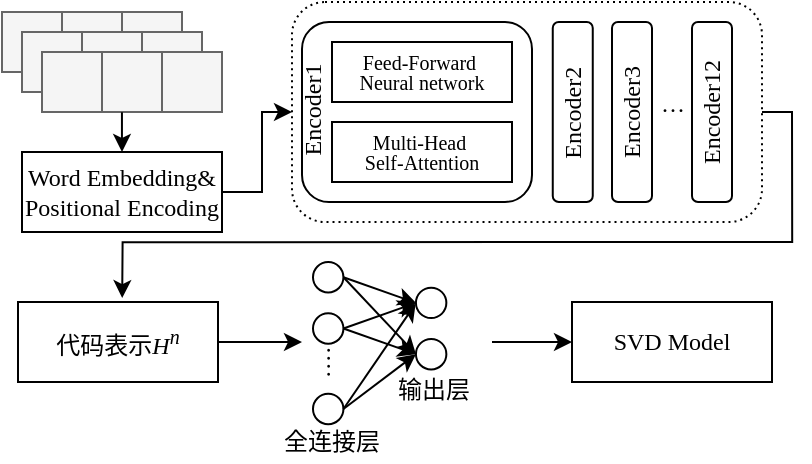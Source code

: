 <mxfile version="24.2.1" type="github">
  <diagram name="第 1 页" id="p74Cr0yr_PtNtTbxzLrv">
    <mxGraphModel dx="610" dy="323" grid="1" gridSize="10" guides="1" tooltips="1" connect="1" arrows="1" fold="1" page="1" pageScale="1" pageWidth="827" pageHeight="1169" math="0" shadow="0">
      <root>
        <mxCell id="0" />
        <mxCell id="1" parent="0" />
        <mxCell id="FqdO26yVTFGnQF6mDzrA-34" value="" style="edgeStyle=orthogonalEdgeStyle;rounded=0;orthogonalLoop=1;jettySize=auto;html=1;entryX=0;entryY=0.5;entryDx=0;entryDy=0;fontFamily=Times New Roman;" edge="1" parent="1" source="FqdO26yVTFGnQF6mDzrA-3" target="FqdO26yVTFGnQF6mDzrA-27">
          <mxGeometry relative="1" as="geometry">
            <mxPoint x="260" y="345" as="targetPoint" />
          </mxGeometry>
        </mxCell>
        <mxCell id="FqdO26yVTFGnQF6mDzrA-3" value="&lt;font style=&quot;font-size: 12px;&quot;&gt;Word Embedding&amp;amp;&lt;/font&gt;&lt;div&gt;&lt;font style=&quot;font-size: 12px;&quot;&gt;&lt;font&gt;Positional Encoding&lt;/font&gt;&lt;br&gt;&lt;/font&gt;&lt;/div&gt;" style="rounded=0;whiteSpace=wrap;html=1;fontFamily=Times New Roman;" vertex="1" parent="1">
          <mxGeometry x="135" y="355" width="100" height="40" as="geometry" />
        </mxCell>
        <mxCell id="FqdO26yVTFGnQF6mDzrA-15" value="" style="whiteSpace=wrap;html=1;rounded=0;fillColor=#f5f5f5;fontColor=#333333;strokeColor=#666666;fontFamily=Times New Roman;" vertex="1" parent="1">
          <mxGeometry x="125" y="285" width="30" height="30" as="geometry" />
        </mxCell>
        <mxCell id="FqdO26yVTFGnQF6mDzrA-16" value="" style="whiteSpace=wrap;html=1;rounded=0;fillColor=#f5f5f5;fontColor=#333333;strokeColor=#666666;fontFamily=Times New Roman;" vertex="1" parent="1">
          <mxGeometry x="155" y="285" width="30" height="30" as="geometry" />
        </mxCell>
        <mxCell id="FqdO26yVTFGnQF6mDzrA-17" value="" style="whiteSpace=wrap;html=1;rounded=0;fillColor=#f5f5f5;fontColor=#333333;strokeColor=#666666;fontFamily=Times New Roman;" vertex="1" parent="1">
          <mxGeometry x="185" y="285" width="30" height="30" as="geometry" />
        </mxCell>
        <mxCell id="FqdO26yVTFGnQF6mDzrA-18" value="" style="whiteSpace=wrap;html=1;rounded=0;fillColor=#f5f5f5;fontColor=#333333;strokeColor=#666666;fontFamily=Times New Roman;" vertex="1" parent="1">
          <mxGeometry x="135" y="295" width="30" height="30" as="geometry" />
        </mxCell>
        <mxCell id="FqdO26yVTFGnQF6mDzrA-19" value="" style="whiteSpace=wrap;html=1;rounded=0;fillColor=#f5f5f5;fontColor=#333333;strokeColor=#666666;fontFamily=Times New Roman;" vertex="1" parent="1">
          <mxGeometry x="165" y="295" width="30" height="30" as="geometry" />
        </mxCell>
        <mxCell id="FqdO26yVTFGnQF6mDzrA-20" value="" style="whiteSpace=wrap;html=1;rounded=0;fillColor=#f5f5f5;fontColor=#333333;strokeColor=#666666;fontFamily=Times New Roman;" vertex="1" parent="1">
          <mxGeometry x="195" y="295" width="30" height="30" as="geometry" />
        </mxCell>
        <mxCell id="FqdO26yVTFGnQF6mDzrA-21" value="" style="whiteSpace=wrap;html=1;rounded=0;fillColor=#f5f5f5;fontColor=#333333;strokeColor=#666666;fontFamily=Times New Roman;" vertex="1" parent="1">
          <mxGeometry x="145" y="305" width="30" height="30" as="geometry" />
        </mxCell>
        <mxCell id="FqdO26yVTFGnQF6mDzrA-22" value="" style="whiteSpace=wrap;html=1;rounded=0;fillColor=#f5f5f5;fontColor=#333333;strokeColor=#666666;fontFamily=Times New Roman;" vertex="1" parent="1">
          <mxGeometry x="175" y="305" width="30" height="30" as="geometry" />
        </mxCell>
        <mxCell id="FqdO26yVTFGnQF6mDzrA-23" value="" style="whiteSpace=wrap;html=1;rounded=0;fillColor=#f5f5f5;fontColor=#333333;strokeColor=#666666;fontFamily=Times New Roman;" vertex="1" parent="1">
          <mxGeometry x="205" y="305" width="30" height="30" as="geometry" />
        </mxCell>
        <mxCell id="FqdO26yVTFGnQF6mDzrA-27" value="" style="rounded=1;whiteSpace=wrap;html=1;fillColor=none;dashed=1;dashPattern=1 2;fontFamily=Times New Roman;" vertex="1" parent="1">
          <mxGeometry x="270" y="280" width="235" height="110" as="geometry" />
        </mxCell>
        <mxCell id="FqdO26yVTFGnQF6mDzrA-28" value="&lt;div style=&quot;&quot;&gt;&lt;br&gt;&lt;/div&gt;" style="rounded=1;whiteSpace=wrap;html=1;fillColor=none;align=left;horizontal=0;labelPosition=center;verticalLabelPosition=middle;verticalAlign=middle;textDirection=ltr;fontFamily=Times New Roman;" vertex="1" parent="1">
          <mxGeometry x="275" y="290" width="115" height="90" as="geometry" />
        </mxCell>
        <mxCell id="FqdO26yVTFGnQF6mDzrA-29" value="&lt;div style=&quot;line-height: 100%; font-size: 10px;&quot;&gt;&lt;font style=&quot;font-size: 10px;&quot;&gt;Feed-Forward&amp;nbsp;&lt;/font&gt;&lt;/div&gt;&lt;div style=&quot;line-height: 100%; font-size: 10px;&quot;&gt;&lt;span style=&quot;background-color: initial;&quot;&gt;Neural network&lt;/span&gt;&lt;/div&gt;" style="rounded=0;whiteSpace=wrap;html=1;fontFamily=Times New Roman;" vertex="1" parent="1">
          <mxGeometry x="290" y="300" width="90" height="30" as="geometry" />
        </mxCell>
        <mxCell id="FqdO26yVTFGnQF6mDzrA-30" value="&lt;div style=&quot;line-height: 100%; font-size: 10px;&quot;&gt;&lt;font style=&quot;font-size: 10px;&quot;&gt;&lt;font style=&quot;font-size: 10px;&quot;&gt;Multi-Head&amp;nbsp;&lt;/font&gt;&lt;/font&gt;&lt;/div&gt;&lt;div style=&quot;line-height: 100%; font-size: 10px;&quot;&gt;&lt;font style=&quot;font-size: 10px;&quot;&gt;&lt;span style=&quot;background-color: initial;&quot;&gt;Self-Attention&lt;/span&gt;&lt;/font&gt;&lt;/div&gt;" style="rounded=0;whiteSpace=wrap;html=1;fontFamily=Times New Roman;" vertex="1" parent="1">
          <mxGeometry x="290" y="340" width="90" height="30" as="geometry" />
        </mxCell>
        <mxCell id="FqdO26yVTFGnQF6mDzrA-38" value="&lt;div style=&quot;&quot;&gt;&lt;span style=&quot;background-color: initial;&quot;&gt;Encoder2&lt;/span&gt;&lt;/div&gt;" style="rounded=1;whiteSpace=wrap;html=1;fillColor=none;horizontal=0;align=center;fontFamily=Times New Roman;" vertex="1" parent="1">
          <mxGeometry x="400.38" y="290" width="20" height="90" as="geometry" />
        </mxCell>
        <mxCell id="FqdO26yVTFGnQF6mDzrA-39" value="&lt;span style=&quot;&quot;&gt;Encoder3&lt;/span&gt;" style="rounded=1;whiteSpace=wrap;html=1;fillColor=none;horizontal=0;fontFamily=Times New Roman;" vertex="1" parent="1">
          <mxGeometry x="430" y="290" width="20" height="90" as="geometry" />
        </mxCell>
        <mxCell id="FqdO26yVTFGnQF6mDzrA-40" value="&lt;span style=&quot;&quot;&gt;Encoder12&lt;/span&gt;" style="rounded=1;whiteSpace=wrap;html=1;fillColor=none;horizontal=0;fontFamily=Times New Roman;" vertex="1" parent="1">
          <mxGeometry x="470" y="290" width="20" height="90" as="geometry" />
        </mxCell>
        <mxCell id="FqdO26yVTFGnQF6mDzrA-41" value="&lt;span style=&quot;text-align: left;&quot;&gt;Encoder1&lt;/span&gt;" style="text;html=1;align=center;verticalAlign=middle;whiteSpace=wrap;rounded=0;horizontal=0;fontFamily=Times New Roman;" vertex="1" parent="1">
          <mxGeometry x="270" y="308.75" width="20" height="50" as="geometry" />
        </mxCell>
        <mxCell id="FqdO26yVTFGnQF6mDzrA-42" value="···" style="text;html=1;align=center;verticalAlign=middle;whiteSpace=wrap;rounded=0;fontFamily=Times New Roman;" vertex="1" parent="1">
          <mxGeometry x="447.5" y="323.75" width="25" height="20" as="geometry" />
        </mxCell>
        <mxCell id="FqdO26yVTFGnQF6mDzrA-43" value="&lt;div&gt;&lt;font style=&quot;font-size: 12px;&quot;&gt;&lt;font face=&quot;宋体&quot;&gt;代码表示&lt;/font&gt;&lt;i style=&quot;&quot;&gt;H&lt;/i&gt;&lt;sup style=&quot;font-style: italic;&quot;&gt;n&lt;/sup&gt;&lt;br&gt;&lt;/font&gt;&lt;/div&gt;" style="rounded=0;whiteSpace=wrap;html=1;fontFamily=Times New Roman;" vertex="1" parent="1">
          <mxGeometry x="133" y="430" width="100" height="40" as="geometry" />
        </mxCell>
        <mxCell id="FqdO26yVTFGnQF6mDzrA-44" value="" style="endArrow=classic;html=1;rounded=0;fontFamily=Times New Roman;entryX=0.521;entryY=-0.049;entryDx=0;entryDy=0;entryPerimeter=0;exitX=1;exitY=0.5;exitDx=0;exitDy=0;" edge="1" parent="1" source="FqdO26yVTFGnQF6mDzrA-27" target="FqdO26yVTFGnQF6mDzrA-43">
          <mxGeometry width="50" height="50" relative="1" as="geometry">
            <mxPoint x="510" y="340" as="sourcePoint" />
            <mxPoint x="185.0" y="410.84" as="targetPoint" />
            <Array as="points">
              <mxPoint x="520" y="335" />
              <mxPoint x="520.1" y="400" />
              <mxPoint x="185.3" y="400.14" />
            </Array>
          </mxGeometry>
        </mxCell>
        <mxCell id="FqdO26yVTFGnQF6mDzrA-46" value="" style="edgeStyle=orthogonalEdgeStyle;rounded=0;orthogonalLoop=1;jettySize=auto;html=1;fontFamily=Times New Roman;exitX=1;exitY=0.5;exitDx=0;exitDy=0;" edge="1" parent="1" source="FqdO26yVTFGnQF6mDzrA-43">
          <mxGeometry relative="1" as="geometry">
            <mxPoint x="240" y="450" as="sourcePoint" />
            <mxPoint x="275" y="450" as="targetPoint" />
          </mxGeometry>
        </mxCell>
        <mxCell id="FqdO26yVTFGnQF6mDzrA-124" value="" style="group" vertex="1" connectable="0" parent="1">
          <mxGeometry x="276" y="410" width="104" height="100" as="geometry" />
        </mxCell>
        <mxCell id="FqdO26yVTFGnQF6mDzrA-82" value="" style="ellipse;whiteSpace=wrap;html=1;aspect=fixed;" vertex="1" parent="FqdO26yVTFGnQF6mDzrA-124">
          <mxGeometry x="4.498" width="15.214" height="15.214" as="geometry" />
        </mxCell>
        <mxCell id="FqdO26yVTFGnQF6mDzrA-83" value="" style="ellipse;whiteSpace=wrap;html=1;aspect=fixed;" vertex="1" parent="FqdO26yVTFGnQF6mDzrA-124">
          <mxGeometry x="4.498" y="25.653" width="15.214" height="15.214" as="geometry" />
        </mxCell>
        <mxCell id="FqdO26yVTFGnQF6mDzrA-84" value="" style="ellipse;whiteSpace=wrap;html=1;aspect=fixed;" vertex="1" parent="FqdO26yVTFGnQF6mDzrA-124">
          <mxGeometry x="4.498" y="65.899" width="15.214" height="15.214" as="geometry" />
        </mxCell>
        <mxCell id="FqdO26yVTFGnQF6mDzrA-85" value="" style="ellipse;whiteSpace=wrap;html=1;aspect=fixed;" vertex="1" parent="FqdO26yVTFGnQF6mDzrA-124">
          <mxGeometry x="55.97" y="12.827" width="15.214" height="15.214" as="geometry" />
        </mxCell>
        <mxCell id="FqdO26yVTFGnQF6mDzrA-86" value="" style="ellipse;whiteSpace=wrap;html=1;aspect=fixed;" vertex="1" parent="FqdO26yVTFGnQF6mDzrA-124">
          <mxGeometry x="55.97" y="38.48" width="15.214" height="15.214" as="geometry" />
        </mxCell>
        <mxCell id="FqdO26yVTFGnQF6mDzrA-88" value="" style="endArrow=classic;html=1;rounded=0;exitX=1;exitY=0.5;exitDx=0;exitDy=0;entryX=0;entryY=0.5;entryDx=0;entryDy=0;" edge="1" parent="FqdO26yVTFGnQF6mDzrA-124" target="FqdO26yVTFGnQF6mDzrA-85" source="FqdO26yVTFGnQF6mDzrA-82">
          <mxGeometry width="50" height="50" relative="1" as="geometry">
            <mxPoint x="38.813" y="10.261" as="sourcePoint" />
            <mxPoint x="55.97" y="17.957" as="targetPoint" />
          </mxGeometry>
        </mxCell>
        <mxCell id="FqdO26yVTFGnQF6mDzrA-100" value="" style="endArrow=classic;html=1;rounded=0;entryX=0;entryY=0.5;entryDx=0;entryDy=0;exitX=1;exitY=0.5;exitDx=0;exitDy=0;" edge="1" parent="FqdO26yVTFGnQF6mDzrA-124" source="FqdO26yVTFGnQF6mDzrA-82" target="FqdO26yVTFGnQF6mDzrA-86">
          <mxGeometry width="50" height="50" relative="1" as="geometry">
            <mxPoint x="43.102" y="33.349" as="sourcePoint" />
            <mxPoint x="60.26" y="43.611" as="targetPoint" />
          </mxGeometry>
        </mxCell>
        <mxCell id="FqdO26yVTFGnQF6mDzrA-101" value="" style="endArrow=classic;html=1;rounded=0;exitX=1;exitY=0.5;exitDx=0;exitDy=0;entryX=0;entryY=0.5;entryDx=0;entryDy=0;" edge="1" parent="FqdO26yVTFGnQF6mDzrA-124" source="FqdO26yVTFGnQF6mDzrA-83" target="FqdO26yVTFGnQF6mDzrA-85">
          <mxGeometry width="50" height="50" relative="1" as="geometry">
            <mxPoint x="47.392" y="35.915" as="sourcePoint" />
            <mxPoint x="64.549" y="46.176" as="targetPoint" />
          </mxGeometry>
        </mxCell>
        <mxCell id="FqdO26yVTFGnQF6mDzrA-102" value="" style="endArrow=classic;html=1;rounded=0;entryX=0;entryY=0.5;entryDx=0;entryDy=0;exitX=1;exitY=0.5;exitDx=0;exitDy=0;" edge="1" parent="FqdO26yVTFGnQF6mDzrA-124" target="FqdO26yVTFGnQF6mDzrA-86" source="FqdO26yVTFGnQF6mDzrA-83">
          <mxGeometry width="50" height="50" relative="1" as="geometry">
            <mxPoint x="38.813" y="35.915" as="sourcePoint" />
            <mxPoint x="68.838" y="48.741" as="targetPoint" />
          </mxGeometry>
        </mxCell>
        <mxCell id="FqdO26yVTFGnQF6mDzrA-103" value="" style="endArrow=classic;html=1;rounded=0;exitX=1;exitY=0.5;exitDx=0;exitDy=0;entryX=-0.009;entryY=0.523;entryDx=0;entryDy=0;entryPerimeter=0;" edge="1" parent="FqdO26yVTFGnQF6mDzrA-124" source="FqdO26yVTFGnQF6mDzrA-84" target="FqdO26yVTFGnQF6mDzrA-85">
          <mxGeometry width="50" height="50" relative="1" as="geometry">
            <mxPoint x="55.97" y="41.045" as="sourcePoint" />
            <mxPoint x="55.97" y="23.088" as="targetPoint" />
          </mxGeometry>
        </mxCell>
        <mxCell id="FqdO26yVTFGnQF6mDzrA-104" value="" style="endArrow=classic;html=1;rounded=0;exitX=1;exitY=0.5;exitDx=0;exitDy=0;entryX=0;entryY=0.5;entryDx=0;entryDy=0;" edge="1" parent="FqdO26yVTFGnQF6mDzrA-124" source="FqdO26yVTFGnQF6mDzrA-84" target="FqdO26yVTFGnQF6mDzrA-86">
          <mxGeometry width="50" height="50" relative="1" as="geometry">
            <mxPoint x="60.26" y="43.611" as="sourcePoint" />
            <mxPoint x="77.417" y="53.872" as="targetPoint" />
          </mxGeometry>
        </mxCell>
        <mxCell id="FqdO26yVTFGnQF6mDzrA-107" value="&lt;font face=&quot;Times New Roman&quot;&gt;····&lt;/font&gt;" style="text;html=1;align=center;verticalAlign=middle;whiteSpace=wrap;rounded=0;horizontal=0;" vertex="1" parent="FqdO26yVTFGnQF6mDzrA-124">
          <mxGeometry x="-1.929" y="40.87" width="28.076" height="18.278" as="geometry" />
        </mxCell>
        <mxCell id="FqdO26yVTFGnQF6mDzrA-128" value="&lt;font face=&quot;宋体&quot;&gt;全连接层&lt;/font&gt;" style="text;html=1;align=center;verticalAlign=middle;whiteSpace=wrap;rounded=0;" vertex="1" parent="FqdO26yVTFGnQF6mDzrA-124">
          <mxGeometry x="-11.046" y="80" width="50.169" height="20" as="geometry" />
        </mxCell>
        <mxCell id="FqdO26yVTFGnQF6mDzrA-129" value="&lt;font face=&quot;宋体&quot;&gt;输出层&lt;/font&gt;" style="text;html=1;align=center;verticalAlign=middle;whiteSpace=wrap;rounded=0;" vertex="1" parent="FqdO26yVTFGnQF6mDzrA-124">
          <mxGeometry x="40.428" y="53.693" width="50.169" height="20" as="geometry" />
        </mxCell>
        <mxCell id="FqdO26yVTFGnQF6mDzrA-131" value="&lt;div&gt;&lt;font face=&quot;Times New Roman&quot; style=&quot;font-size: 12px;&quot;&gt;SVD Model&lt;/font&gt;&lt;/div&gt;" style="rounded=0;whiteSpace=wrap;html=1;fontFamily=Times New Roman;" vertex="1" parent="1">
          <mxGeometry x="410" y="430" width="100" height="40" as="geometry" />
        </mxCell>
        <mxCell id="FqdO26yVTFGnQF6mDzrA-132" value="" style="endArrow=classic;html=1;rounded=0;" edge="1" parent="1">
          <mxGeometry width="50" height="50" relative="1" as="geometry">
            <mxPoint x="370" y="450" as="sourcePoint" />
            <mxPoint x="410" y="450" as="targetPoint" />
          </mxGeometry>
        </mxCell>
        <mxCell id="FqdO26yVTFGnQF6mDzrA-138" value="" style="endArrow=classic;html=1;rounded=0;entryX=0.5;entryY=0;entryDx=0;entryDy=0;exitX=0.332;exitY=1.004;exitDx=0;exitDy=0;exitPerimeter=0;" edge="1" parent="1" source="FqdO26yVTFGnQF6mDzrA-22" target="FqdO26yVTFGnQF6mDzrA-3">
          <mxGeometry width="50" height="50" relative="1" as="geometry">
            <mxPoint x="185" y="340" as="sourcePoint" />
            <mxPoint x="230" y="370" as="targetPoint" />
          </mxGeometry>
        </mxCell>
      </root>
    </mxGraphModel>
  </diagram>
</mxfile>
